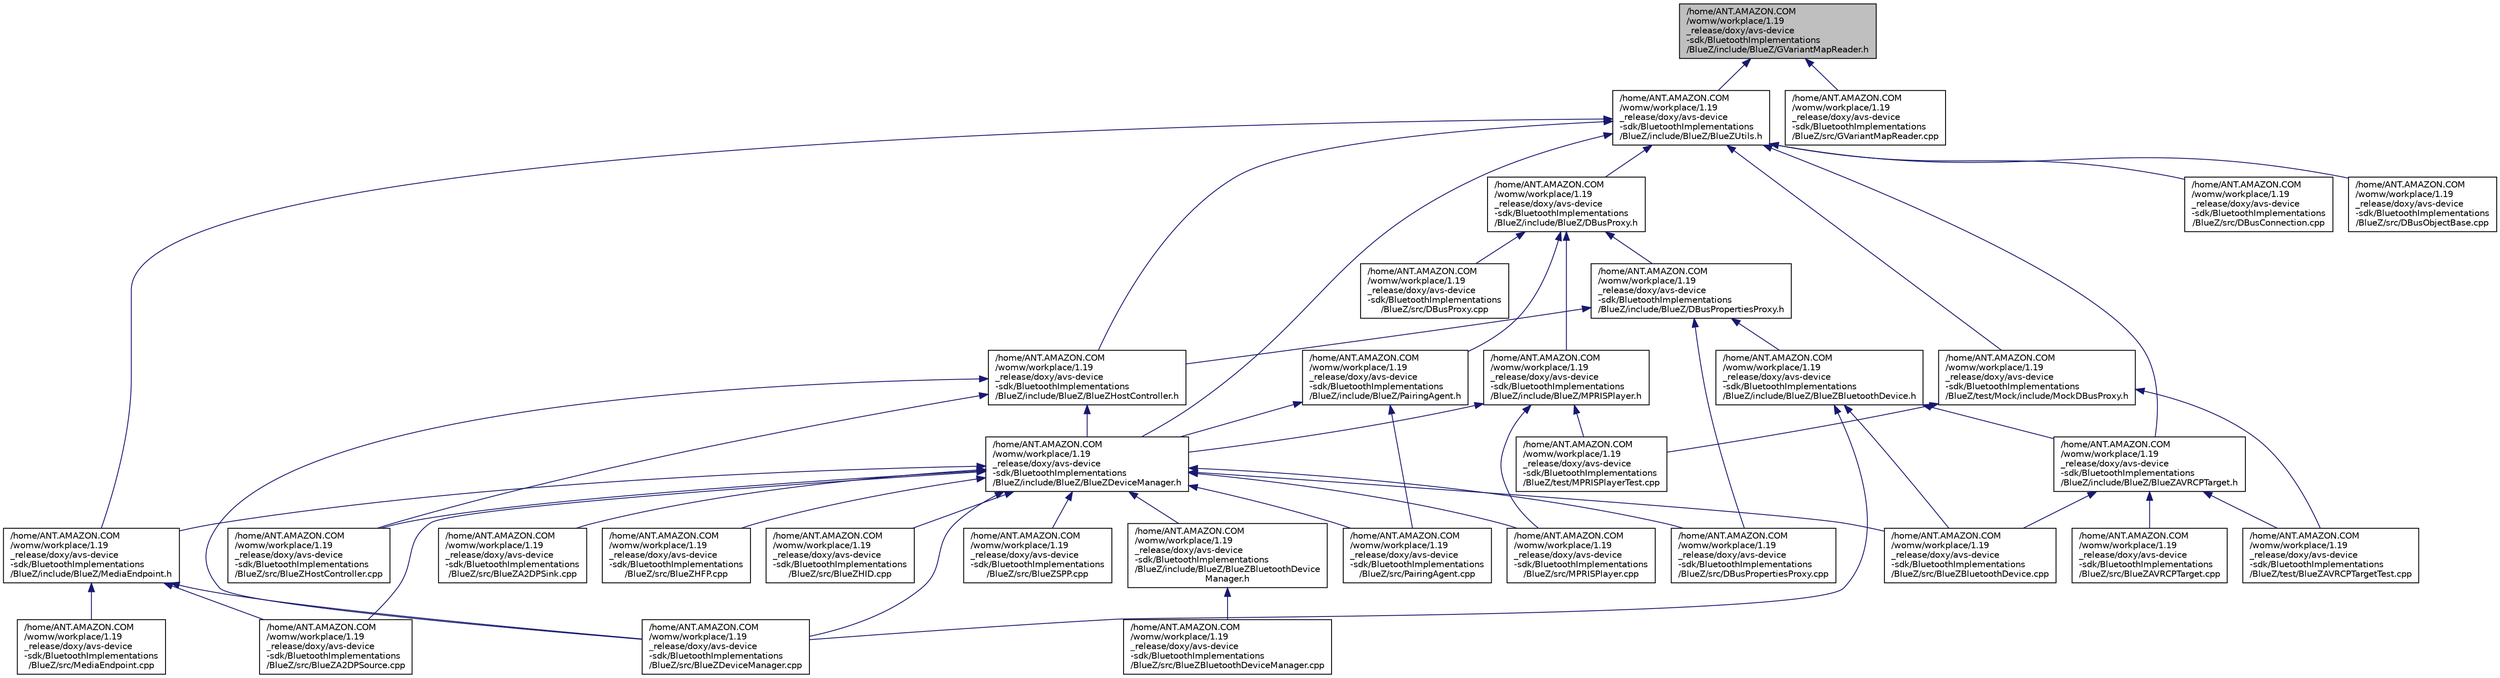 digraph "/home/ANT.AMAZON.COM/womw/workplace/1.19_release/doxy/avs-device-sdk/BluetoothImplementations/BlueZ/include/BlueZ/GVariantMapReader.h"
{
  edge [fontname="Helvetica",fontsize="10",labelfontname="Helvetica",labelfontsize="10"];
  node [fontname="Helvetica",fontsize="10",shape=record];
  Node7 [label="/home/ANT.AMAZON.COM\l/womw/workplace/1.19\l_release/doxy/avs-device\l-sdk/BluetoothImplementations\l/BlueZ/include/BlueZ/GVariantMapReader.h",height=0.2,width=0.4,color="black", fillcolor="grey75", style="filled", fontcolor="black"];
  Node7 -> Node8 [dir="back",color="midnightblue",fontsize="10",style="solid",fontname="Helvetica"];
  Node8 [label="/home/ANT.AMAZON.COM\l/womw/workplace/1.19\l_release/doxy/avs-device\l-sdk/BluetoothImplementations\l/BlueZ/include/BlueZ/BlueZUtils.h",height=0.2,width=0.4,color="black", fillcolor="white", style="filled",URL="$_blue_z_utils_8h.html"];
  Node8 -> Node9 [dir="back",color="midnightblue",fontsize="10",style="solid",fontname="Helvetica"];
  Node9 [label="/home/ANT.AMAZON.COM\l/womw/workplace/1.19\l_release/doxy/avs-device\l-sdk/BluetoothImplementations\l/BlueZ/include/BlueZ/BlueZAVRCPTarget.h",height=0.2,width=0.4,color="black", fillcolor="white", style="filled",URL="$_blue_z_a_v_r_c_p_target_8h.html"];
  Node9 -> Node10 [dir="back",color="midnightblue",fontsize="10",style="solid",fontname="Helvetica"];
  Node10 [label="/home/ANT.AMAZON.COM\l/womw/workplace/1.19\l_release/doxy/avs-device\l-sdk/BluetoothImplementations\l/BlueZ/src/BlueZAVRCPTarget.cpp",height=0.2,width=0.4,color="black", fillcolor="white", style="filled",URL="$_blue_z_a_v_r_c_p_target_8cpp.html"];
  Node9 -> Node11 [dir="back",color="midnightblue",fontsize="10",style="solid",fontname="Helvetica"];
  Node11 [label="/home/ANT.AMAZON.COM\l/womw/workplace/1.19\l_release/doxy/avs-device\l-sdk/BluetoothImplementations\l/BlueZ/src/BlueZBluetoothDevice.cpp",height=0.2,width=0.4,color="black", fillcolor="white", style="filled",URL="$_blue_z_bluetooth_device_8cpp.html"];
  Node9 -> Node12 [dir="back",color="midnightblue",fontsize="10",style="solid",fontname="Helvetica"];
  Node12 [label="/home/ANT.AMAZON.COM\l/womw/workplace/1.19\l_release/doxy/avs-device\l-sdk/BluetoothImplementations\l/BlueZ/test/BlueZAVRCPTargetTest.cpp",height=0.2,width=0.4,color="black", fillcolor="white", style="filled",URL="$_blue_z_a_v_r_c_p_target_test_8cpp.html"];
  Node8 -> Node13 [dir="back",color="midnightblue",fontsize="10",style="solid",fontname="Helvetica"];
  Node13 [label="/home/ANT.AMAZON.COM\l/womw/workplace/1.19\l_release/doxy/avs-device\l-sdk/BluetoothImplementations\l/BlueZ/include/BlueZ/BlueZDeviceManager.h",height=0.2,width=0.4,color="black", fillcolor="white", style="filled",URL="$_blue_z_device_manager_8h.html"];
  Node13 -> Node14 [dir="back",color="midnightblue",fontsize="10",style="solid",fontname="Helvetica"];
  Node14 [label="/home/ANT.AMAZON.COM\l/womw/workplace/1.19\l_release/doxy/avs-device\l-sdk/BluetoothImplementations\l/BlueZ/include/BlueZ/BlueZBluetoothDevice\lManager.h",height=0.2,width=0.4,color="black", fillcolor="white", style="filled",URL="$_blue_z_bluetooth_device_manager_8h.html"];
  Node14 -> Node15 [dir="back",color="midnightblue",fontsize="10",style="solid",fontname="Helvetica"];
  Node15 [label="/home/ANT.AMAZON.COM\l/womw/workplace/1.19\l_release/doxy/avs-device\l-sdk/BluetoothImplementations\l/BlueZ/src/BlueZBluetoothDeviceManager.cpp",height=0.2,width=0.4,color="black", fillcolor="white", style="filled",URL="$_blue_z_bluetooth_device_manager_8cpp.html"];
  Node13 -> Node16 [dir="back",color="midnightblue",fontsize="10",style="solid",fontname="Helvetica"];
  Node16 [label="/home/ANT.AMAZON.COM\l/womw/workplace/1.19\l_release/doxy/avs-device\l-sdk/BluetoothImplementations\l/BlueZ/include/BlueZ/MediaEndpoint.h",height=0.2,width=0.4,color="black", fillcolor="white", style="filled",URL="$_media_endpoint_8h.html"];
  Node16 -> Node17 [dir="back",color="midnightblue",fontsize="10",style="solid",fontname="Helvetica"];
  Node17 [label="/home/ANT.AMAZON.COM\l/womw/workplace/1.19\l_release/doxy/avs-device\l-sdk/BluetoothImplementations\l/BlueZ/src/BlueZA2DPSource.cpp",height=0.2,width=0.4,color="black", fillcolor="white", style="filled",URL="$_blue_z_a2_d_p_source_8cpp.html"];
  Node16 -> Node18 [dir="back",color="midnightblue",fontsize="10",style="solid",fontname="Helvetica"];
  Node18 [label="/home/ANT.AMAZON.COM\l/womw/workplace/1.19\l_release/doxy/avs-device\l-sdk/BluetoothImplementations\l/BlueZ/src/BlueZDeviceManager.cpp",height=0.2,width=0.4,color="black", fillcolor="white", style="filled",URL="$_blue_z_device_manager_8cpp.html"];
  Node16 -> Node19 [dir="back",color="midnightblue",fontsize="10",style="solid",fontname="Helvetica"];
  Node19 [label="/home/ANT.AMAZON.COM\l/womw/workplace/1.19\l_release/doxy/avs-device\l-sdk/BluetoothImplementations\l/BlueZ/src/MediaEndpoint.cpp",height=0.2,width=0.4,color="black", fillcolor="white", style="filled",URL="$_media_endpoint_8cpp.html"];
  Node13 -> Node20 [dir="back",color="midnightblue",fontsize="10",style="solid",fontname="Helvetica"];
  Node20 [label="/home/ANT.AMAZON.COM\l/womw/workplace/1.19\l_release/doxy/avs-device\l-sdk/BluetoothImplementations\l/BlueZ/src/BlueZA2DPSink.cpp",height=0.2,width=0.4,color="black", fillcolor="white", style="filled",URL="$_blue_z_a2_d_p_sink_8cpp.html"];
  Node13 -> Node17 [dir="back",color="midnightblue",fontsize="10",style="solid",fontname="Helvetica"];
  Node13 -> Node11 [dir="back",color="midnightblue",fontsize="10",style="solid",fontname="Helvetica"];
  Node13 -> Node18 [dir="back",color="midnightblue",fontsize="10",style="solid",fontname="Helvetica"];
  Node13 -> Node21 [dir="back",color="midnightblue",fontsize="10",style="solid",fontname="Helvetica"];
  Node21 [label="/home/ANT.AMAZON.COM\l/womw/workplace/1.19\l_release/doxy/avs-device\l-sdk/BluetoothImplementations\l/BlueZ/src/BlueZHFP.cpp",height=0.2,width=0.4,color="black", fillcolor="white", style="filled",URL="$_blue_z_h_f_p_8cpp.html"];
  Node13 -> Node22 [dir="back",color="midnightblue",fontsize="10",style="solid",fontname="Helvetica"];
  Node22 [label="/home/ANT.AMAZON.COM\l/womw/workplace/1.19\l_release/doxy/avs-device\l-sdk/BluetoothImplementations\l/BlueZ/src/BlueZHID.cpp",height=0.2,width=0.4,color="black", fillcolor="white", style="filled",URL="$_blue_z_h_i_d_8cpp.html"];
  Node13 -> Node23 [dir="back",color="midnightblue",fontsize="10",style="solid",fontname="Helvetica"];
  Node23 [label="/home/ANT.AMAZON.COM\l/womw/workplace/1.19\l_release/doxy/avs-device\l-sdk/BluetoothImplementations\l/BlueZ/src/BlueZHostController.cpp",height=0.2,width=0.4,color="black", fillcolor="white", style="filled",URL="$_blue_z_host_controller_8cpp.html"];
  Node13 -> Node24 [dir="back",color="midnightblue",fontsize="10",style="solid",fontname="Helvetica"];
  Node24 [label="/home/ANT.AMAZON.COM\l/womw/workplace/1.19\l_release/doxy/avs-device\l-sdk/BluetoothImplementations\l/BlueZ/src/BlueZSPP.cpp",height=0.2,width=0.4,color="black", fillcolor="white", style="filled",URL="$_blue_z_s_p_p_8cpp.html"];
  Node13 -> Node25 [dir="back",color="midnightblue",fontsize="10",style="solid",fontname="Helvetica"];
  Node25 [label="/home/ANT.AMAZON.COM\l/womw/workplace/1.19\l_release/doxy/avs-device\l-sdk/BluetoothImplementations\l/BlueZ/src/DBusPropertiesProxy.cpp",height=0.2,width=0.4,color="black", fillcolor="white", style="filled",URL="$_d_bus_properties_proxy_8cpp.html"];
  Node13 -> Node26 [dir="back",color="midnightblue",fontsize="10",style="solid",fontname="Helvetica"];
  Node26 [label="/home/ANT.AMAZON.COM\l/womw/workplace/1.19\l_release/doxy/avs-device\l-sdk/BluetoothImplementations\l/BlueZ/src/MPRISPlayer.cpp",height=0.2,width=0.4,color="black", fillcolor="white", style="filled",URL="$_m_p_r_i_s_player_8cpp.html"];
  Node13 -> Node27 [dir="back",color="midnightblue",fontsize="10",style="solid",fontname="Helvetica"];
  Node27 [label="/home/ANT.AMAZON.COM\l/womw/workplace/1.19\l_release/doxy/avs-device\l-sdk/BluetoothImplementations\l/BlueZ/src/PairingAgent.cpp",height=0.2,width=0.4,color="black", fillcolor="white", style="filled",URL="$_pairing_agent_8cpp.html"];
  Node8 -> Node28 [dir="back",color="midnightblue",fontsize="10",style="solid",fontname="Helvetica"];
  Node28 [label="/home/ANT.AMAZON.COM\l/womw/workplace/1.19\l_release/doxy/avs-device\l-sdk/BluetoothImplementations\l/BlueZ/include/BlueZ/BlueZHostController.h",height=0.2,width=0.4,color="black", fillcolor="white", style="filled",URL="$_blue_z_host_controller_8h.html"];
  Node28 -> Node13 [dir="back",color="midnightblue",fontsize="10",style="solid",fontname="Helvetica"];
  Node28 -> Node18 [dir="back",color="midnightblue",fontsize="10",style="solid",fontname="Helvetica"];
  Node28 -> Node23 [dir="back",color="midnightblue",fontsize="10",style="solid",fontname="Helvetica"];
  Node8 -> Node29 [dir="back",color="midnightblue",fontsize="10",style="solid",fontname="Helvetica"];
  Node29 [label="/home/ANT.AMAZON.COM\l/womw/workplace/1.19\l_release/doxy/avs-device\l-sdk/BluetoothImplementations\l/BlueZ/include/BlueZ/DBusProxy.h",height=0.2,width=0.4,color="black", fillcolor="white", style="filled",URL="$_d_bus_proxy_8h.html"];
  Node29 -> Node30 [dir="back",color="midnightblue",fontsize="10",style="solid",fontname="Helvetica"];
  Node30 [label="/home/ANT.AMAZON.COM\l/womw/workplace/1.19\l_release/doxy/avs-device\l-sdk/BluetoothImplementations\l/BlueZ/include/BlueZ/DBusPropertiesProxy.h",height=0.2,width=0.4,color="black", fillcolor="white", style="filled",URL="$_d_bus_properties_proxy_8h.html"];
  Node30 -> Node31 [dir="back",color="midnightblue",fontsize="10",style="solid",fontname="Helvetica"];
  Node31 [label="/home/ANT.AMAZON.COM\l/womw/workplace/1.19\l_release/doxy/avs-device\l-sdk/BluetoothImplementations\l/BlueZ/include/BlueZ/BlueZBluetoothDevice.h",height=0.2,width=0.4,color="black", fillcolor="white", style="filled",URL="$_blue_z_bluetooth_device_8h.html"];
  Node31 -> Node9 [dir="back",color="midnightblue",fontsize="10",style="solid",fontname="Helvetica"];
  Node31 -> Node11 [dir="back",color="midnightblue",fontsize="10",style="solid",fontname="Helvetica"];
  Node31 -> Node18 [dir="back",color="midnightblue",fontsize="10",style="solid",fontname="Helvetica"];
  Node30 -> Node28 [dir="back",color="midnightblue",fontsize="10",style="solid",fontname="Helvetica"];
  Node30 -> Node25 [dir="back",color="midnightblue",fontsize="10",style="solid",fontname="Helvetica"];
  Node29 -> Node32 [dir="back",color="midnightblue",fontsize="10",style="solid",fontname="Helvetica"];
  Node32 [label="/home/ANT.AMAZON.COM\l/womw/workplace/1.19\l_release/doxy/avs-device\l-sdk/BluetoothImplementations\l/BlueZ/include/BlueZ/MPRISPlayer.h",height=0.2,width=0.4,color="black", fillcolor="white", style="filled",URL="$_m_p_r_i_s_player_8h.html"];
  Node32 -> Node13 [dir="back",color="midnightblue",fontsize="10",style="solid",fontname="Helvetica"];
  Node32 -> Node26 [dir="back",color="midnightblue",fontsize="10",style="solid",fontname="Helvetica"];
  Node32 -> Node33 [dir="back",color="midnightblue",fontsize="10",style="solid",fontname="Helvetica"];
  Node33 [label="/home/ANT.AMAZON.COM\l/womw/workplace/1.19\l_release/doxy/avs-device\l-sdk/BluetoothImplementations\l/BlueZ/test/MPRISPlayerTest.cpp",height=0.2,width=0.4,color="black", fillcolor="white", style="filled",URL="$_m_p_r_i_s_player_test_8cpp.html"];
  Node29 -> Node34 [dir="back",color="midnightblue",fontsize="10",style="solid",fontname="Helvetica"];
  Node34 [label="/home/ANT.AMAZON.COM\l/womw/workplace/1.19\l_release/doxy/avs-device\l-sdk/BluetoothImplementations\l/BlueZ/include/BlueZ/PairingAgent.h",height=0.2,width=0.4,color="black", fillcolor="white", style="filled",URL="$_pairing_agent_8h.html"];
  Node34 -> Node13 [dir="back",color="midnightblue",fontsize="10",style="solid",fontname="Helvetica"];
  Node34 -> Node27 [dir="back",color="midnightblue",fontsize="10",style="solid",fontname="Helvetica"];
  Node29 -> Node35 [dir="back",color="midnightblue",fontsize="10",style="solid",fontname="Helvetica"];
  Node35 [label="/home/ANT.AMAZON.COM\l/womw/workplace/1.19\l_release/doxy/avs-device\l-sdk/BluetoothImplementations\l/BlueZ/src/DBusProxy.cpp",height=0.2,width=0.4,color="black", fillcolor="white", style="filled",URL="$_d_bus_proxy_8cpp.html"];
  Node8 -> Node16 [dir="back",color="midnightblue",fontsize="10",style="solid",fontname="Helvetica"];
  Node8 -> Node36 [dir="back",color="midnightblue",fontsize="10",style="solid",fontname="Helvetica"];
  Node36 [label="/home/ANT.AMAZON.COM\l/womw/workplace/1.19\l_release/doxy/avs-device\l-sdk/BluetoothImplementations\l/BlueZ/src/DBusConnection.cpp",height=0.2,width=0.4,color="black", fillcolor="white", style="filled",URL="$_d_bus_connection_8cpp.html"];
  Node8 -> Node37 [dir="back",color="midnightblue",fontsize="10",style="solid",fontname="Helvetica"];
  Node37 [label="/home/ANT.AMAZON.COM\l/womw/workplace/1.19\l_release/doxy/avs-device\l-sdk/BluetoothImplementations\l/BlueZ/src/DBusObjectBase.cpp",height=0.2,width=0.4,color="black", fillcolor="white", style="filled",URL="$_d_bus_object_base_8cpp.html"];
  Node8 -> Node38 [dir="back",color="midnightblue",fontsize="10",style="solid",fontname="Helvetica"];
  Node38 [label="/home/ANT.AMAZON.COM\l/womw/workplace/1.19\l_release/doxy/avs-device\l-sdk/BluetoothImplementations\l/BlueZ/test/Mock/include/MockDBusProxy.h",height=0.2,width=0.4,color="black", fillcolor="white", style="filled",URL="$_mock_d_bus_proxy_8h.html"];
  Node38 -> Node12 [dir="back",color="midnightblue",fontsize="10",style="solid",fontname="Helvetica"];
  Node38 -> Node33 [dir="back",color="midnightblue",fontsize="10",style="solid",fontname="Helvetica"];
  Node7 -> Node39 [dir="back",color="midnightblue",fontsize="10",style="solid",fontname="Helvetica"];
  Node39 [label="/home/ANT.AMAZON.COM\l/womw/workplace/1.19\l_release/doxy/avs-device\l-sdk/BluetoothImplementations\l/BlueZ/src/GVariantMapReader.cpp",height=0.2,width=0.4,color="black", fillcolor="white", style="filled",URL="$_g_variant_map_reader_8cpp.html"];
}
